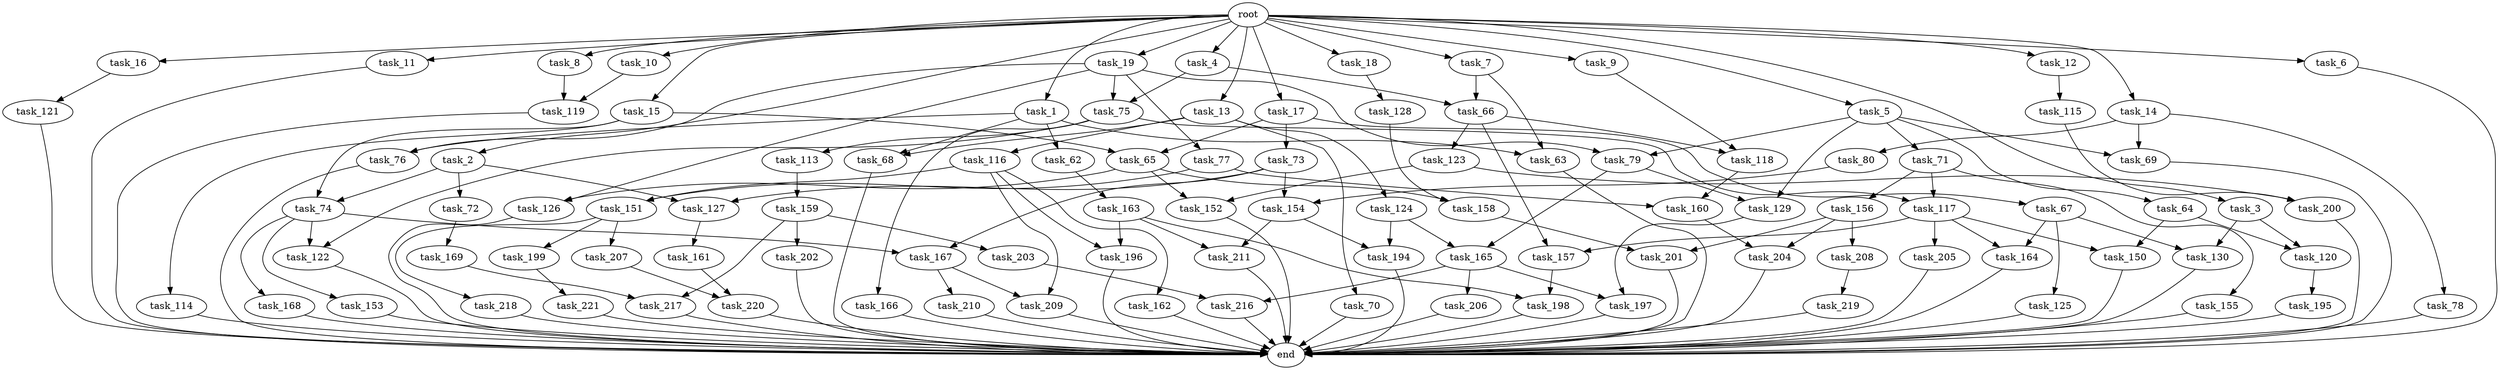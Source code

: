 digraph G {
  task_19 [size="10.240000"];
  task_156 [size="6957847019.520000"];
  task_207 [size="8589934592.000000"];
  task_15 [size="10.240000"];
  task_128 [size="773094113.280000"];
  task_64 [size="3092376453.120000"];
  task_18 [size="10.240000"];
  task_195 [size="773094113.280000"];
  task_154 [size="12455405158.400000"];
  task_79 [size="3865470566.400000"];
  task_209 [size="4466765987.840000"];
  task_210 [size="3092376453.120000"];
  task_16 [size="10.240000"];
  task_68 [size="9363028705.280001"];
  task_162 [size="1374389534.720000"];
  task_217 [size="8933531975.680000"];
  task_74 [size="17179869184.000000"];
  task_158 [size="9105330667.520000"];
  task_1 [size="10.240000"];
  task_114 [size="8589934592.000000"];
  task_160 [size="6871947673.600000"];
  task_11 [size="10.240000"];
  task_62 [size="8589934592.000000"];
  task_116 [size="773094113.280000"];
  task_2 [size="10.240000"];
  task_10 [size="10.240000"];
  task_127 [size="14087492730.880001"];
  task_66 [size="5841155522.560000"];
  task_219 [size="343597383.680000"];
  task_129 [size="7301444403.200000"];
  task_211 [size="5841155522.560000"];
  task_166 [size="8589934592.000000"];
  task_155 [size="6957847019.520000"];
  task_122 [size="10737418240.000000"];
  task_72 [size="8589934592.000000"];
  task_17 [size="10.240000"];
  task_199 [size="8589934592.000000"];
  task_221 [size="4209067950.080000"];
  task_67 [size="4209067950.080000"];
  task_150 [size="10737418240.000000"];
  task_218 [size="8589934592.000000"];
  task_203 [size="343597383.680000"];
  task_157 [size="17179869184.000000"];
  task_12 [size="10.240000"];
  task_77 [size="773094113.280000"];
  task_194 [size="7645041786.880000"];
  task_197 [size="8933531975.680000"];
  task_167 [size="7645041786.880000"];
  task_70 [size="773094113.280000"];
  task_80 [size="4209067950.080000"];
  end [size="0.000000"];
  task_9 [size="10.240000"];
  task_78 [size="4209067950.080000"];
  task_165 [size="6356551598.080000"];
  task_159 [size="1374389534.720000"];
  task_163 [size="6957847019.520000"];
  task_202 [size="343597383.680000"];
  task_69 [size="7301444403.200000"];
  task_118 [size="11682311045.120001"];
  task_196 [size="1717986918.400000"];
  task_201 [size="1116691496.960000"];
  task_65 [size="12799002542.080000"];
  task_198 [size="8933531975.680000"];
  task_168 [size="2147483648.000000"];
  task_206 [size="8589934592.000000"];
  task_13 [size="10.240000"];
  task_121 [size="773094113.280000"];
  task_152 [size="9105330667.520000"];
  task_123 [size="8589934592.000000"];
  task_3 [size="10.240000"];
  task_126 [size="7730941132.800000"];
  task_216 [size="8933531975.680000"];
  task_169 [size="8589934592.000000"];
  task_5 [size="10.240000"];
  task_220 [size="8332236554.240000"];
  task_76 [size="9363028705.280001"];
  task_115 [size="343597383.680000"];
  task_8 [size="10.240000"];
  task_161 [size="8589934592.000000"];
  task_14 [size="10.240000"];
  task_73 [size="4209067950.080000"];
  task_4 [size="10.240000"];
  task_119 [size="1546188226.560000"];
  task_164 [size="12799002542.080000"];
  task_200 [size="6356551598.080000"];
  task_113 [size="8589934592.000000"];
  task_153 [size="2147483648.000000"];
  root [size="0.000000"];
  task_120 [size="4294967296.000000"];
  task_125 [size="4209067950.080000"];
  task_151 [size="6871947673.600000"];
  task_6 [size="10.240000"];
  task_208 [size="773094113.280000"];
  task_130 [size="6356551598.080000"];
  task_124 [size="773094113.280000"];
  task_117 [size="15547781611.520000"];
  task_205 [size="8589934592.000000"];
  task_204 [size="2920577761.280000"];
  task_63 [size="8933531975.680000"];
  task_7 [size="10.240000"];
  task_71 [size="3092376453.120000"];
  task_75 [size="6270652252.160000"];

  task_19 -> task_79 [size="75497472.000000"];
  task_19 -> task_126 [size="75497472.000000"];
  task_19 -> task_76 [size="75497472.000000"];
  task_19 -> task_77 [size="75497472.000000"];
  task_19 -> task_75 [size="75497472.000000"];
  task_156 -> task_204 [size="75497472.000000"];
  task_156 -> task_201 [size="75497472.000000"];
  task_156 -> task_208 [size="75497472.000000"];
  task_207 -> task_220 [size="134217728.000000"];
  task_15 -> task_65 [size="838860800.000000"];
  task_15 -> task_74 [size="838860800.000000"];
  task_15 -> task_114 [size="838860800.000000"];
  task_128 -> task_158 [size="209715200.000000"];
  task_64 -> task_120 [size="209715200.000000"];
  task_64 -> task_150 [size="209715200.000000"];
  task_18 -> task_128 [size="75497472.000000"];
  task_195 -> end [size="1.000000"];
  task_154 -> task_194 [size="536870912.000000"];
  task_154 -> task_211 [size="536870912.000000"];
  task_79 -> task_165 [size="411041792.000000"];
  task_79 -> task_129 [size="411041792.000000"];
  task_209 -> end [size="1.000000"];
  task_210 -> end [size="1.000000"];
  task_16 -> task_121 [size="75497472.000000"];
  task_68 -> end [size="1.000000"];
  task_162 -> end [size="1.000000"];
  task_217 -> end [size="1.000000"];
  task_74 -> task_153 [size="209715200.000000"];
  task_74 -> task_168 [size="209715200.000000"];
  task_74 -> task_167 [size="209715200.000000"];
  task_74 -> task_122 [size="209715200.000000"];
  task_158 -> task_201 [size="33554432.000000"];
  task_1 -> task_62 [size="838860800.000000"];
  task_1 -> task_63 [size="838860800.000000"];
  task_1 -> task_76 [size="838860800.000000"];
  task_1 -> task_68 [size="838860800.000000"];
  task_114 -> end [size="1.000000"];
  task_160 -> task_204 [size="209715200.000000"];
  task_11 -> end [size="1.000000"];
  task_62 -> task_163 [size="679477248.000000"];
  task_116 -> task_162 [size="134217728.000000"];
  task_116 -> task_151 [size="134217728.000000"];
  task_116 -> task_209 [size="134217728.000000"];
  task_116 -> task_196 [size="134217728.000000"];
  task_2 -> task_127 [size="838860800.000000"];
  task_2 -> task_72 [size="838860800.000000"];
  task_2 -> task_74 [size="838860800.000000"];
  task_10 -> task_119 [size="75497472.000000"];
  task_127 -> task_161 [size="838860800.000000"];
  task_66 -> task_118 [size="838860800.000000"];
  task_66 -> task_157 [size="838860800.000000"];
  task_66 -> task_123 [size="838860800.000000"];
  task_219 -> end [size="1.000000"];
  task_129 -> task_197 [size="33554432.000000"];
  task_211 -> end [size="1.000000"];
  task_166 -> end [size="1.000000"];
  task_155 -> end [size="1.000000"];
  task_122 -> end [size="1.000000"];
  task_72 -> task_169 [size="838860800.000000"];
  task_17 -> task_73 [size="411041792.000000"];
  task_17 -> task_67 [size="411041792.000000"];
  task_17 -> task_65 [size="411041792.000000"];
  task_199 -> task_221 [size="411041792.000000"];
  task_221 -> end [size="1.000000"];
  task_67 -> task_125 [size="411041792.000000"];
  task_67 -> task_164 [size="411041792.000000"];
  task_67 -> task_130 [size="411041792.000000"];
  task_150 -> end [size="1.000000"];
  task_218 -> end [size="1.000000"];
  task_203 -> task_216 [size="33554432.000000"];
  task_157 -> task_198 [size="838860800.000000"];
  task_12 -> task_115 [size="33554432.000000"];
  task_77 -> task_160 [size="536870912.000000"];
  task_77 -> task_151 [size="536870912.000000"];
  task_194 -> end [size="1.000000"];
  task_197 -> end [size="1.000000"];
  task_167 -> task_209 [size="301989888.000000"];
  task_167 -> task_210 [size="301989888.000000"];
  task_70 -> end [size="1.000000"];
  task_80 -> task_154 [size="679477248.000000"];
  task_9 -> task_118 [size="301989888.000000"];
  task_78 -> end [size="1.000000"];
  task_165 -> task_197 [size="838860800.000000"];
  task_165 -> task_216 [size="838860800.000000"];
  task_165 -> task_206 [size="838860800.000000"];
  task_159 -> task_202 [size="33554432.000000"];
  task_159 -> task_203 [size="33554432.000000"];
  task_159 -> task_217 [size="33554432.000000"];
  task_163 -> task_198 [size="33554432.000000"];
  task_163 -> task_196 [size="33554432.000000"];
  task_163 -> task_211 [size="33554432.000000"];
  task_202 -> end [size="1.000000"];
  task_69 -> end [size="1.000000"];
  task_118 -> task_160 [size="134217728.000000"];
  task_196 -> end [size="1.000000"];
  task_201 -> end [size="1.000000"];
  task_65 -> task_126 [size="679477248.000000"];
  task_65 -> task_152 [size="679477248.000000"];
  task_65 -> task_158 [size="679477248.000000"];
  task_198 -> end [size="1.000000"];
  task_168 -> end [size="1.000000"];
  task_206 -> end [size="1.000000"];
  task_13 -> task_116 [size="75497472.000000"];
  task_13 -> task_70 [size="75497472.000000"];
  task_13 -> task_124 [size="75497472.000000"];
  task_13 -> task_68 [size="75497472.000000"];
  task_121 -> end [size="1.000000"];
  task_152 -> end [size="1.000000"];
  task_123 -> task_152 [size="209715200.000000"];
  task_123 -> task_200 [size="209715200.000000"];
  task_3 -> task_120 [size="209715200.000000"];
  task_3 -> task_130 [size="209715200.000000"];
  task_126 -> end [size="1.000000"];
  task_216 -> end [size="1.000000"];
  task_169 -> task_217 [size="838860800.000000"];
  task_5 -> task_69 [size="301989888.000000"];
  task_5 -> task_64 [size="301989888.000000"];
  task_5 -> task_79 [size="301989888.000000"];
  task_5 -> task_71 [size="301989888.000000"];
  task_5 -> task_129 [size="301989888.000000"];
  task_220 -> end [size="1.000000"];
  task_76 -> end [size="1.000000"];
  task_115 -> task_200 [size="411041792.000000"];
  task_8 -> task_119 [size="75497472.000000"];
  task_161 -> task_220 [size="679477248.000000"];
  task_14 -> task_80 [size="411041792.000000"];
  task_14 -> task_69 [size="411041792.000000"];
  task_14 -> task_78 [size="411041792.000000"];
  task_73 -> task_127 [size="536870912.000000"];
  task_73 -> task_154 [size="536870912.000000"];
  task_73 -> task_167 [size="536870912.000000"];
  task_4 -> task_66 [size="536870912.000000"];
  task_4 -> task_75 [size="536870912.000000"];
  task_119 -> end [size="1.000000"];
  task_164 -> end [size="1.000000"];
  task_200 -> end [size="1.000000"];
  task_113 -> task_159 [size="134217728.000000"];
  task_153 -> end [size="1.000000"];
  root -> task_8 [size="1.000000"];
  root -> task_19 [size="1.000000"];
  root -> task_16 [size="1.000000"];
  root -> task_14 [size="1.000000"];
  root -> task_6 [size="1.000000"];
  root -> task_4 [size="1.000000"];
  root -> task_5 [size="1.000000"];
  root -> task_1 [size="1.000000"];
  root -> task_10 [size="1.000000"];
  root -> task_13 [size="1.000000"];
  root -> task_15 [size="1.000000"];
  root -> task_9 [size="1.000000"];
  root -> task_3 [size="1.000000"];
  root -> task_12 [size="1.000000"];
  root -> task_11 [size="1.000000"];
  root -> task_2 [size="1.000000"];
  root -> task_18 [size="1.000000"];
  root -> task_7 [size="1.000000"];
  root -> task_17 [size="1.000000"];
  task_120 -> task_195 [size="75497472.000000"];
  task_125 -> end [size="1.000000"];
  task_151 -> task_207 [size="838860800.000000"];
  task_151 -> task_199 [size="838860800.000000"];
  task_151 -> task_218 [size="838860800.000000"];
  task_6 -> end [size="1.000000"];
  task_208 -> task_219 [size="33554432.000000"];
  task_130 -> end [size="1.000000"];
  task_124 -> task_194 [size="209715200.000000"];
  task_124 -> task_165 [size="209715200.000000"];
  task_117 -> task_205 [size="838860800.000000"];
  task_117 -> task_157 [size="838860800.000000"];
  task_117 -> task_150 [size="838860800.000000"];
  task_117 -> task_164 [size="838860800.000000"];
  task_205 -> end [size="1.000000"];
  task_204 -> end [size="1.000000"];
  task_63 -> end [size="1.000000"];
  task_7 -> task_63 [size="33554432.000000"];
  task_7 -> task_66 [size="33554432.000000"];
  task_71 -> task_156 [size="679477248.000000"];
  task_71 -> task_155 [size="679477248.000000"];
  task_71 -> task_117 [size="679477248.000000"];
  task_75 -> task_113 [size="838860800.000000"];
  task_75 -> task_166 [size="838860800.000000"];
  task_75 -> task_122 [size="838860800.000000"];
  task_75 -> task_117 [size="838860800.000000"];
}
